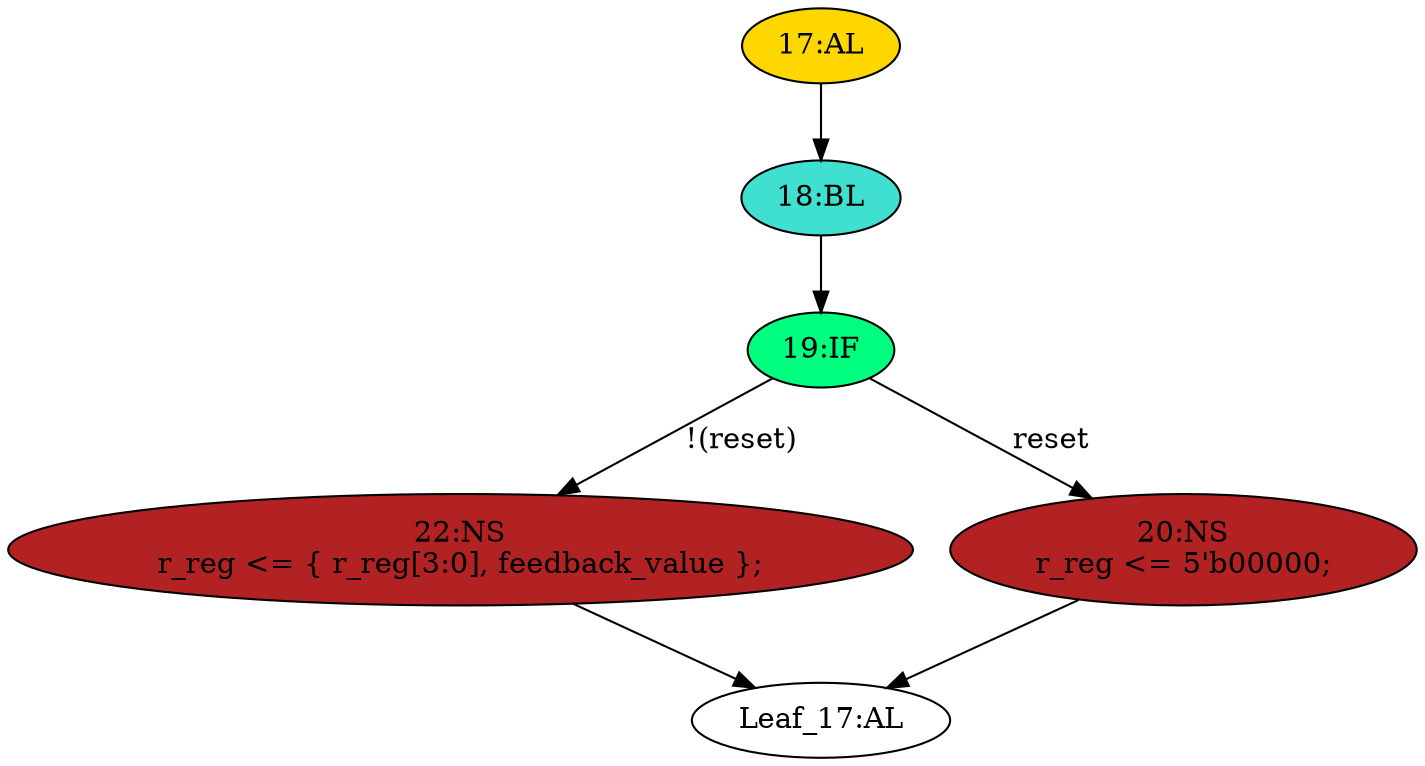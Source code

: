 strict digraph "" {
	node [label="\N"];
	"17:AL"	[ast="<pyverilog.vparser.ast.Always object at 0x7f988c1b7bd0>",
		clk_sens=True,
		fillcolor=gold,
		label="17:AL",
		sens="['clk']",
		statements="[]",
		style=filled,
		typ=Always,
		use_var="['reset', 'r_reg', 'feedback_value']"];
	"18:BL"	[ast="<pyverilog.vparser.ast.Block object at 0x7f988c1b7cd0>",
		fillcolor=turquoise,
		label="18:BL",
		statements="[]",
		style=filled,
		typ=Block];
	"17:AL" -> "18:BL"	[cond="[]",
		lineno=None];
	"19:IF"	[ast="<pyverilog.vparser.ast.IfStatement object at 0x7f988c1b7d10>",
		fillcolor=springgreen,
		label="19:IF",
		statements="[]",
		style=filled,
		typ=IfStatement];
	"22:NS"	[ast="<pyverilog.vparser.ast.NonblockingSubstitution object at 0x7f988c1b7d90>",
		fillcolor=firebrick,
		label="22:NS
r_reg <= { r_reg[3:0], feedback_value };",
		statements="[<pyverilog.vparser.ast.NonblockingSubstitution object at 0x7f988c1b7d90>]",
		style=filled,
		typ=NonblockingSubstitution];
	"19:IF" -> "22:NS"	[cond="['reset']",
		label="!(reset)",
		lineno=19];
	"20:NS"	[ast="<pyverilog.vparser.ast.NonblockingSubstitution object at 0x7f988c8ddfd0>",
		fillcolor=firebrick,
		label="20:NS
r_reg <= 5'b00000;",
		statements="[<pyverilog.vparser.ast.NonblockingSubstitution object at 0x7f988c8ddfd0>]",
		style=filled,
		typ=NonblockingSubstitution];
	"19:IF" -> "20:NS"	[cond="['reset']",
		label=reset,
		lineno=19];
	"18:BL" -> "19:IF"	[cond="[]",
		lineno=None];
	"Leaf_17:AL"	[def_var="['r_reg']",
		label="Leaf_17:AL"];
	"22:NS" -> "Leaf_17:AL"	[cond="[]",
		lineno=None];
	"20:NS" -> "Leaf_17:AL"	[cond="[]",
		lineno=None];
}
